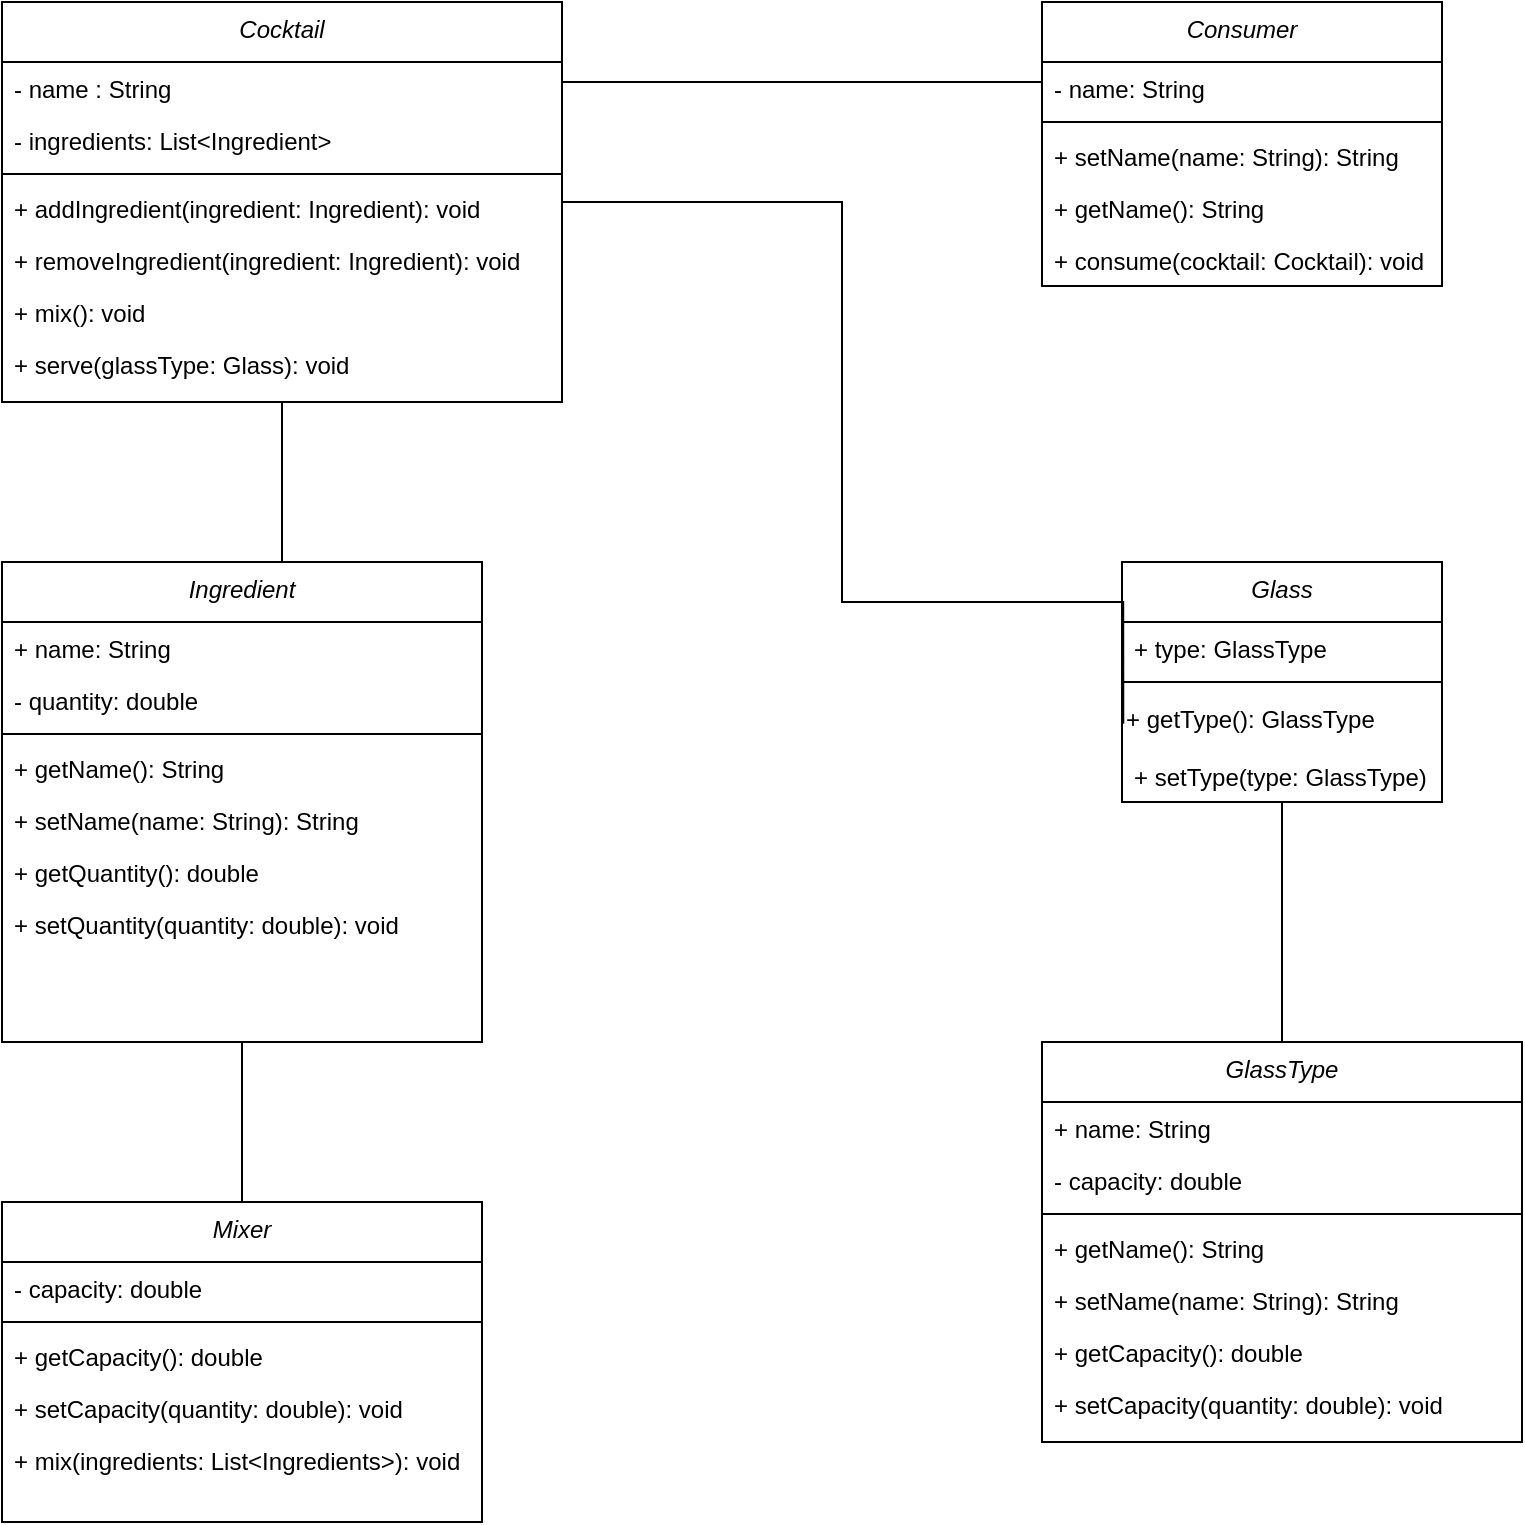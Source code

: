 <mxfile version="23.1.5" type="github">
  <diagram id="C5RBs43oDa-KdzZeNtuy" name="Page-1">
    <mxGraphModel dx="1841" dy="997" grid="1" gridSize="10" guides="1" tooltips="1" connect="1" arrows="1" fold="1" page="1" pageScale="1" pageWidth="827" pageHeight="1169" math="0" shadow="0">
      <root>
        <mxCell id="WIyWlLk6GJQsqaUBKTNV-0" />
        <mxCell id="WIyWlLk6GJQsqaUBKTNV-1" parent="WIyWlLk6GJQsqaUBKTNV-0" />
        <mxCell id="_YUiq_Qw98gZNGSJ4Gp9-67" style="edgeStyle=orthogonalEdgeStyle;rounded=0;orthogonalLoop=1;jettySize=auto;html=1;entryX=0.5;entryY=0;entryDx=0;entryDy=0;endArrow=none;endFill=0;" edge="1" parent="WIyWlLk6GJQsqaUBKTNV-1" source="zkfFHV4jXpPFQw0GAbJ--0" target="_YUiq_Qw98gZNGSJ4Gp9-0">
          <mxGeometry relative="1" as="geometry">
            <Array as="points">
              <mxPoint x="180" y="320" />
            </Array>
          </mxGeometry>
        </mxCell>
        <mxCell id="_YUiq_Qw98gZNGSJ4Gp9-72" style="edgeStyle=orthogonalEdgeStyle;rounded=0;orthogonalLoop=1;jettySize=auto;html=1;entryX=0;entryY=0.5;entryDx=0;entryDy=0;endArrow=none;endFill=0;" edge="1" parent="WIyWlLk6GJQsqaUBKTNV-1" source="zkfFHV4jXpPFQw0GAbJ--0" target="_YUiq_Qw98gZNGSJ4Gp9-48">
          <mxGeometry relative="1" as="geometry">
            <Array as="points">
              <mxPoint x="560" y="80" />
            </Array>
          </mxGeometry>
        </mxCell>
        <mxCell id="zkfFHV4jXpPFQw0GAbJ--0" value="Cocktail" style="swimlane;fontStyle=2;align=center;verticalAlign=top;childLayout=stackLayout;horizontal=1;startSize=30;horizontalStack=0;resizeParent=1;resizeLast=0;collapsible=1;marginBottom=0;rounded=0;shadow=0;strokeWidth=1;" parent="WIyWlLk6GJQsqaUBKTNV-1" vertex="1">
          <mxGeometry x="40" y="40" width="280" height="200" as="geometry">
            <mxRectangle x="230" y="140" width="160" height="26" as="alternateBounds" />
          </mxGeometry>
        </mxCell>
        <mxCell id="zkfFHV4jXpPFQw0GAbJ--1" value="- name : String&#xa;&#xa;" style="text;align=left;verticalAlign=top;spacingLeft=4;spacingRight=4;overflow=hidden;rotatable=0;points=[[0,0.5],[1,0.5]];portConstraint=eastwest;" parent="zkfFHV4jXpPFQw0GAbJ--0" vertex="1">
          <mxGeometry y="30" width="280" height="26" as="geometry" />
        </mxCell>
        <mxCell id="_YUiq_Qw98gZNGSJ4Gp9-13" value="- ingredients: List&lt;Ingredient&gt;" style="text;align=left;verticalAlign=top;spacingLeft=4;spacingRight=4;overflow=hidden;rotatable=0;points=[[0,0.5],[1,0.5]];portConstraint=eastwest;" vertex="1" parent="zkfFHV4jXpPFQw0GAbJ--0">
          <mxGeometry y="56" width="280" height="26" as="geometry" />
        </mxCell>
        <mxCell id="zkfFHV4jXpPFQw0GAbJ--4" value="" style="line;html=1;strokeWidth=1;align=left;verticalAlign=middle;spacingTop=-1;spacingLeft=3;spacingRight=3;rotatable=0;labelPosition=right;points=[];portConstraint=eastwest;" parent="zkfFHV4jXpPFQw0GAbJ--0" vertex="1">
          <mxGeometry y="82" width="280" height="8" as="geometry" />
        </mxCell>
        <mxCell id="_YUiq_Qw98gZNGSJ4Gp9-22" value="+ addIngredient(ingredient: Ingredient): void&#xa;" style="text;align=left;verticalAlign=top;spacingLeft=4;spacingRight=4;overflow=hidden;rotatable=0;points=[[0,0.5],[1,0.5]];portConstraint=eastwest;" vertex="1" parent="zkfFHV4jXpPFQw0GAbJ--0">
          <mxGeometry y="90" width="280" height="26" as="geometry" />
        </mxCell>
        <mxCell id="_YUiq_Qw98gZNGSJ4Gp9-21" value="+ removeIngredient(ingredient: Ingredient): void" style="text;align=left;verticalAlign=top;spacingLeft=4;spacingRight=4;overflow=hidden;rotatable=0;points=[[0,0.5],[1,0.5]];portConstraint=eastwest;" vertex="1" parent="zkfFHV4jXpPFQw0GAbJ--0">
          <mxGeometry y="116" width="280" height="26" as="geometry" />
        </mxCell>
        <mxCell id="_YUiq_Qw98gZNGSJ4Gp9-20" value="+ mix(): void" style="text;align=left;verticalAlign=top;spacingLeft=4;spacingRight=4;overflow=hidden;rotatable=0;points=[[0,0.5],[1,0.5]];portConstraint=eastwest;" vertex="1" parent="zkfFHV4jXpPFQw0GAbJ--0">
          <mxGeometry y="142" width="280" height="26" as="geometry" />
        </mxCell>
        <mxCell id="_YUiq_Qw98gZNGSJ4Gp9-19" value="+ serve(glassType: Glass): void" style="text;align=left;verticalAlign=top;spacingLeft=4;spacingRight=4;overflow=hidden;rotatable=0;points=[[0,0.5],[1,0.5]];portConstraint=eastwest;" vertex="1" parent="zkfFHV4jXpPFQw0GAbJ--0">
          <mxGeometry y="168" width="280" height="26" as="geometry" />
        </mxCell>
        <mxCell id="_YUiq_Qw98gZNGSJ4Gp9-0" value="Ingredient" style="swimlane;fontStyle=2;align=center;verticalAlign=top;childLayout=stackLayout;horizontal=1;startSize=30;horizontalStack=0;resizeParent=1;resizeLast=0;collapsible=1;marginBottom=0;rounded=0;shadow=0;strokeWidth=1;" vertex="1" parent="WIyWlLk6GJQsqaUBKTNV-1">
          <mxGeometry x="40" y="320" width="240" height="240" as="geometry">
            <mxRectangle x="230" y="140" width="160" height="26" as="alternateBounds" />
          </mxGeometry>
        </mxCell>
        <mxCell id="_YUiq_Qw98gZNGSJ4Gp9-1" value="+ name: String" style="text;align=left;verticalAlign=top;spacingLeft=4;spacingRight=4;overflow=hidden;rotatable=0;points=[[0,0.5],[1,0.5]];portConstraint=eastwest;" vertex="1" parent="_YUiq_Qw98gZNGSJ4Gp9-0">
          <mxGeometry y="30" width="240" height="26" as="geometry" />
        </mxCell>
        <mxCell id="_YUiq_Qw98gZNGSJ4Gp9-18" value="- quantity: double" style="text;align=left;verticalAlign=top;spacingLeft=4;spacingRight=4;overflow=hidden;rotatable=0;points=[[0,0.5],[1,0.5]];portConstraint=eastwest;" vertex="1" parent="_YUiq_Qw98gZNGSJ4Gp9-0">
          <mxGeometry y="56" width="240" height="26" as="geometry" />
        </mxCell>
        <mxCell id="_YUiq_Qw98gZNGSJ4Gp9-2" value="" style="line;html=1;strokeWidth=1;align=left;verticalAlign=middle;spacingTop=-1;spacingLeft=3;spacingRight=3;rotatable=0;labelPosition=right;points=[];portConstraint=eastwest;" vertex="1" parent="_YUiq_Qw98gZNGSJ4Gp9-0">
          <mxGeometry y="82" width="240" height="8" as="geometry" />
        </mxCell>
        <mxCell id="_YUiq_Qw98gZNGSJ4Gp9-12" value="+ getName(): String" style="text;align=left;verticalAlign=top;spacingLeft=4;spacingRight=4;overflow=hidden;rotatable=0;points=[[0,0.5],[1,0.5]];portConstraint=eastwest;" vertex="1" parent="_YUiq_Qw98gZNGSJ4Gp9-0">
          <mxGeometry y="90" width="240" height="26" as="geometry" />
        </mxCell>
        <mxCell id="_YUiq_Qw98gZNGSJ4Gp9-17" value="+ setName(name: String): String" style="text;align=left;verticalAlign=top;spacingLeft=4;spacingRight=4;overflow=hidden;rotatable=0;points=[[0,0.5],[1,0.5]];portConstraint=eastwest;" vertex="1" parent="_YUiq_Qw98gZNGSJ4Gp9-0">
          <mxGeometry y="116" width="240" height="26" as="geometry" />
        </mxCell>
        <mxCell id="_YUiq_Qw98gZNGSJ4Gp9-16" value="+ getQuantity(): double" style="text;align=left;verticalAlign=top;spacingLeft=4;spacingRight=4;overflow=hidden;rotatable=0;points=[[0,0.5],[1,0.5]];portConstraint=eastwest;" vertex="1" parent="_YUiq_Qw98gZNGSJ4Gp9-0">
          <mxGeometry y="142" width="240" height="26" as="geometry" />
        </mxCell>
        <mxCell id="_YUiq_Qw98gZNGSJ4Gp9-15" value="+ setQuantity(quantity: double): void" style="text;align=left;verticalAlign=top;spacingLeft=4;spacingRight=4;overflow=hidden;rotatable=0;points=[[0,0.5],[1,0.5]];portConstraint=eastwest;" vertex="1" parent="_YUiq_Qw98gZNGSJ4Gp9-0">
          <mxGeometry y="168" width="240" height="26" as="geometry" />
        </mxCell>
        <mxCell id="_YUiq_Qw98gZNGSJ4Gp9-69" style="edgeStyle=orthogonalEdgeStyle;rounded=0;orthogonalLoop=1;jettySize=auto;html=1;entryX=0.5;entryY=0;entryDx=0;entryDy=0;endArrow=none;endFill=0;" edge="1" parent="WIyWlLk6GJQsqaUBKTNV-1" source="_YUiq_Qw98gZNGSJ4Gp9-8" target="_YUiq_Qw98gZNGSJ4Gp9-59">
          <mxGeometry relative="1" as="geometry" />
        </mxCell>
        <mxCell id="_YUiq_Qw98gZNGSJ4Gp9-8" value="Glass" style="swimlane;fontStyle=2;align=center;verticalAlign=top;childLayout=stackLayout;horizontal=1;startSize=30;horizontalStack=0;resizeParent=1;resizeLast=0;collapsible=1;marginBottom=0;rounded=0;shadow=0;strokeWidth=1;" vertex="1" parent="WIyWlLk6GJQsqaUBKTNV-1">
          <mxGeometry x="600" y="320" width="160" height="120" as="geometry">
            <mxRectangle x="230" y="140" width="160" height="26" as="alternateBounds" />
          </mxGeometry>
        </mxCell>
        <mxCell id="_YUiq_Qw98gZNGSJ4Gp9-9" value="+ type: GlassType" style="text;align=left;verticalAlign=top;spacingLeft=4;spacingRight=4;overflow=hidden;rotatable=0;points=[[0,0.5],[1,0.5]];portConstraint=eastwest;" vertex="1" parent="_YUiq_Qw98gZNGSJ4Gp9-8">
          <mxGeometry y="30" width="160" height="26" as="geometry" />
        </mxCell>
        <mxCell id="_YUiq_Qw98gZNGSJ4Gp9-10" value="" style="line;html=1;strokeWidth=1;align=left;verticalAlign=middle;spacingTop=-1;spacingLeft=3;spacingRight=3;rotatable=0;labelPosition=right;points=[];portConstraint=eastwest;" vertex="1" parent="_YUiq_Qw98gZNGSJ4Gp9-8">
          <mxGeometry y="56" width="160" height="8" as="geometry" />
        </mxCell>
        <mxCell id="_YUiq_Qw98gZNGSJ4Gp9-11" value="+ getType(): GlassType" style="text;html=1;align=left;verticalAlign=middle;resizable=0;points=[];autosize=1;strokeColor=none;fillColor=none;" vertex="1" parent="_YUiq_Qw98gZNGSJ4Gp9-8">
          <mxGeometry y="64" width="160" height="30" as="geometry" />
        </mxCell>
        <mxCell id="_YUiq_Qw98gZNGSJ4Gp9-33" value="+ setType(type: GlassType)" style="text;align=left;verticalAlign=top;spacingLeft=4;spacingRight=4;overflow=hidden;rotatable=0;points=[[0,0.5],[1,0.5]];portConstraint=eastwest;" vertex="1" parent="_YUiq_Qw98gZNGSJ4Gp9-8">
          <mxGeometry y="94" width="160" height="26" as="geometry" />
        </mxCell>
        <mxCell id="_YUiq_Qw98gZNGSJ4Gp9-44" value="Consumer" style="swimlane;fontStyle=2;align=center;verticalAlign=top;childLayout=stackLayout;horizontal=1;startSize=30;horizontalStack=0;resizeParent=1;resizeLast=0;collapsible=1;marginBottom=0;rounded=0;shadow=0;strokeWidth=1;" vertex="1" parent="WIyWlLk6GJQsqaUBKTNV-1">
          <mxGeometry x="560" y="40" width="200" height="142" as="geometry">
            <mxRectangle x="230" y="140" width="160" height="26" as="alternateBounds" />
          </mxGeometry>
        </mxCell>
        <mxCell id="_YUiq_Qw98gZNGSJ4Gp9-45" value="- name: String" style="text;align=left;verticalAlign=top;spacingLeft=4;spacingRight=4;overflow=hidden;rotatable=0;points=[[0,0.5],[1,0.5]];portConstraint=eastwest;" vertex="1" parent="_YUiq_Qw98gZNGSJ4Gp9-44">
          <mxGeometry y="30" width="200" height="26" as="geometry" />
        </mxCell>
        <mxCell id="_YUiq_Qw98gZNGSJ4Gp9-46" value="" style="line;html=1;strokeWidth=1;align=left;verticalAlign=middle;spacingTop=-1;spacingLeft=3;spacingRight=3;rotatable=0;labelPosition=right;points=[];portConstraint=eastwest;" vertex="1" parent="_YUiq_Qw98gZNGSJ4Gp9-44">
          <mxGeometry y="56" width="200" height="8" as="geometry" />
        </mxCell>
        <mxCell id="_YUiq_Qw98gZNGSJ4Gp9-48" value="+ setName(name: String): String" style="text;align=left;verticalAlign=top;spacingLeft=4;spacingRight=4;overflow=hidden;rotatable=0;points=[[0,0.5],[1,0.5]];portConstraint=eastwest;" vertex="1" parent="_YUiq_Qw98gZNGSJ4Gp9-44">
          <mxGeometry y="64" width="200" height="26" as="geometry" />
        </mxCell>
        <mxCell id="_YUiq_Qw98gZNGSJ4Gp9-29" value="+ getName(): String" style="text;align=left;verticalAlign=top;spacingLeft=4;spacingRight=4;overflow=hidden;rotatable=0;points=[[0,0.5],[1,0.5]];portConstraint=eastwest;" vertex="1" parent="_YUiq_Qw98gZNGSJ4Gp9-44">
          <mxGeometry y="90" width="200" height="26" as="geometry" />
        </mxCell>
        <mxCell id="_YUiq_Qw98gZNGSJ4Gp9-28" value="+ consume(cocktail: Cocktail): void" style="text;align=left;verticalAlign=top;spacingLeft=4;spacingRight=4;overflow=hidden;rotatable=0;points=[[0,0.5],[1,0.5]];portConstraint=eastwest;" vertex="1" parent="_YUiq_Qw98gZNGSJ4Gp9-44">
          <mxGeometry y="116" width="200" height="26" as="geometry" />
        </mxCell>
        <mxCell id="_YUiq_Qw98gZNGSJ4Gp9-68" style="edgeStyle=orthogonalEdgeStyle;rounded=0;orthogonalLoop=1;jettySize=auto;html=1;entryX=0.5;entryY=1;entryDx=0;entryDy=0;endArrow=none;endFill=0;" edge="1" parent="WIyWlLk6GJQsqaUBKTNV-1" source="_YUiq_Qw98gZNGSJ4Gp9-49" target="_YUiq_Qw98gZNGSJ4Gp9-0">
          <mxGeometry relative="1" as="geometry">
            <Array as="points">
              <mxPoint x="160" y="600" />
              <mxPoint x="160" y="600" />
            </Array>
          </mxGeometry>
        </mxCell>
        <mxCell id="_YUiq_Qw98gZNGSJ4Gp9-49" value="Mixer" style="swimlane;fontStyle=2;align=center;verticalAlign=top;childLayout=stackLayout;horizontal=1;startSize=30;horizontalStack=0;resizeParent=1;resizeLast=0;collapsible=1;marginBottom=0;rounded=0;shadow=0;strokeWidth=1;" vertex="1" parent="WIyWlLk6GJQsqaUBKTNV-1">
          <mxGeometry x="40" y="640" width="240" height="160" as="geometry">
            <mxRectangle x="230" y="140" width="160" height="26" as="alternateBounds" />
          </mxGeometry>
        </mxCell>
        <mxCell id="_YUiq_Qw98gZNGSJ4Gp9-50" value="- capacity: double" style="text;align=left;verticalAlign=top;spacingLeft=4;spacingRight=4;overflow=hidden;rotatable=0;points=[[0,0.5],[1,0.5]];portConstraint=eastwest;" vertex="1" parent="_YUiq_Qw98gZNGSJ4Gp9-49">
          <mxGeometry y="30" width="240" height="26" as="geometry" />
        </mxCell>
        <mxCell id="_YUiq_Qw98gZNGSJ4Gp9-51" value="" style="line;html=1;strokeWidth=1;align=left;verticalAlign=middle;spacingTop=-1;spacingLeft=3;spacingRight=3;rotatable=0;labelPosition=right;points=[];portConstraint=eastwest;" vertex="1" parent="_YUiq_Qw98gZNGSJ4Gp9-49">
          <mxGeometry y="56" width="240" height="8" as="geometry" />
        </mxCell>
        <mxCell id="_YUiq_Qw98gZNGSJ4Gp9-30" value="+ getCapacity(): double" style="text;align=left;verticalAlign=top;spacingLeft=4;spacingRight=4;overflow=hidden;rotatable=0;points=[[0,0.5],[1,0.5]];portConstraint=eastwest;" vertex="1" parent="_YUiq_Qw98gZNGSJ4Gp9-49">
          <mxGeometry y="64" width="240" height="26" as="geometry" />
        </mxCell>
        <mxCell id="_YUiq_Qw98gZNGSJ4Gp9-53" value="+ setCapacity(quantity: double): void" style="text;align=left;verticalAlign=top;spacingLeft=4;spacingRight=4;overflow=hidden;rotatable=0;points=[[0,0.5],[1,0.5]];portConstraint=eastwest;" vertex="1" parent="_YUiq_Qw98gZNGSJ4Gp9-49">
          <mxGeometry y="90" width="240" height="26" as="geometry" />
        </mxCell>
        <mxCell id="_YUiq_Qw98gZNGSJ4Gp9-31" value="+ mix(ingredients: List&lt;Ingredients&gt;): void" style="text;align=left;verticalAlign=top;spacingLeft=4;spacingRight=4;overflow=hidden;rotatable=0;points=[[0,0.5],[1,0.5]];portConstraint=eastwest;" vertex="1" parent="_YUiq_Qw98gZNGSJ4Gp9-49">
          <mxGeometry y="116" width="240" height="26" as="geometry" />
        </mxCell>
        <mxCell id="_YUiq_Qw98gZNGSJ4Gp9-59" value="GlassType" style="swimlane;fontStyle=2;align=center;verticalAlign=top;childLayout=stackLayout;horizontal=1;startSize=30;horizontalStack=0;resizeParent=1;resizeLast=0;collapsible=1;marginBottom=0;rounded=0;shadow=0;strokeWidth=1;" vertex="1" parent="WIyWlLk6GJQsqaUBKTNV-1">
          <mxGeometry x="560" y="560" width="240" height="200" as="geometry">
            <mxRectangle x="230" y="140" width="160" height="26" as="alternateBounds" />
          </mxGeometry>
        </mxCell>
        <mxCell id="_YUiq_Qw98gZNGSJ4Gp9-60" value="+ name: String" style="text;align=left;verticalAlign=top;spacingLeft=4;spacingRight=4;overflow=hidden;rotatable=0;points=[[0,0.5],[1,0.5]];portConstraint=eastwest;" vertex="1" parent="_YUiq_Qw98gZNGSJ4Gp9-59">
          <mxGeometry y="30" width="240" height="26" as="geometry" />
        </mxCell>
        <mxCell id="_YUiq_Qw98gZNGSJ4Gp9-61" value="- capacity: double" style="text;align=left;verticalAlign=top;spacingLeft=4;spacingRight=4;overflow=hidden;rotatable=0;points=[[0,0.5],[1,0.5]];portConstraint=eastwest;" vertex="1" parent="_YUiq_Qw98gZNGSJ4Gp9-59">
          <mxGeometry y="56" width="240" height="26" as="geometry" />
        </mxCell>
        <mxCell id="_YUiq_Qw98gZNGSJ4Gp9-62" value="" style="line;html=1;strokeWidth=1;align=left;verticalAlign=middle;spacingTop=-1;spacingLeft=3;spacingRight=3;rotatable=0;labelPosition=right;points=[];portConstraint=eastwest;" vertex="1" parent="_YUiq_Qw98gZNGSJ4Gp9-59">
          <mxGeometry y="82" width="240" height="8" as="geometry" />
        </mxCell>
        <mxCell id="_YUiq_Qw98gZNGSJ4Gp9-63" value="+ getName(): String" style="text;align=left;verticalAlign=top;spacingLeft=4;spacingRight=4;overflow=hidden;rotatable=0;points=[[0,0.5],[1,0.5]];portConstraint=eastwest;" vertex="1" parent="_YUiq_Qw98gZNGSJ4Gp9-59">
          <mxGeometry y="90" width="240" height="26" as="geometry" />
        </mxCell>
        <mxCell id="_YUiq_Qw98gZNGSJ4Gp9-64" value="+ setName(name: String): String" style="text;align=left;verticalAlign=top;spacingLeft=4;spacingRight=4;overflow=hidden;rotatable=0;points=[[0,0.5],[1,0.5]];portConstraint=eastwest;" vertex="1" parent="_YUiq_Qw98gZNGSJ4Gp9-59">
          <mxGeometry y="116" width="240" height="26" as="geometry" />
        </mxCell>
        <mxCell id="_YUiq_Qw98gZNGSJ4Gp9-65" value="+ getCapacity(): double" style="text;align=left;verticalAlign=top;spacingLeft=4;spacingRight=4;overflow=hidden;rotatable=0;points=[[0,0.5],[1,0.5]];portConstraint=eastwest;" vertex="1" parent="_YUiq_Qw98gZNGSJ4Gp9-59">
          <mxGeometry y="142" width="240" height="26" as="geometry" />
        </mxCell>
        <mxCell id="_YUiq_Qw98gZNGSJ4Gp9-66" value="+ setCapacity(quantity: double): void" style="text;align=left;verticalAlign=top;spacingLeft=4;spacingRight=4;overflow=hidden;rotatable=0;points=[[0,0.5],[1,0.5]];portConstraint=eastwest;" vertex="1" parent="_YUiq_Qw98gZNGSJ4Gp9-59">
          <mxGeometry y="168" width="240" height="26" as="geometry" />
        </mxCell>
        <mxCell id="_YUiq_Qw98gZNGSJ4Gp9-71" style="edgeStyle=orthogonalEdgeStyle;rounded=0;orthogonalLoop=1;jettySize=auto;html=1;entryX=0.004;entryY=0.564;entryDx=0;entryDy=0;entryPerimeter=0;endArrow=none;endFill=0;" edge="1" parent="WIyWlLk6GJQsqaUBKTNV-1" source="zkfFHV4jXpPFQw0GAbJ--0" target="_YUiq_Qw98gZNGSJ4Gp9-11">
          <mxGeometry relative="1" as="geometry">
            <Array as="points">
              <mxPoint x="460" y="140" />
              <mxPoint x="460" y="340" />
              <mxPoint x="601" y="340" />
            </Array>
          </mxGeometry>
        </mxCell>
      </root>
    </mxGraphModel>
  </diagram>
</mxfile>
